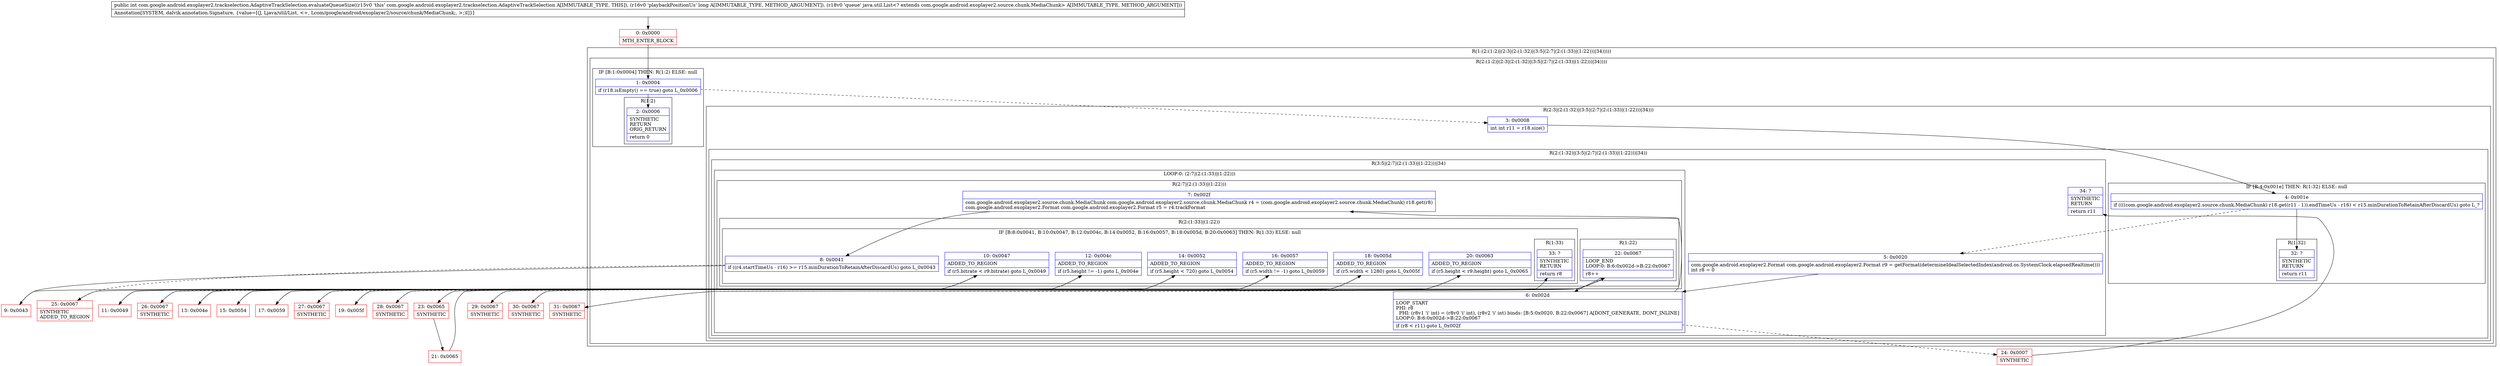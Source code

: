digraph "CFG forcom.google.android.exoplayer2.trackselection.AdaptiveTrackSelection.evaluateQueueSize(JLjava\/util\/List;)I" {
subgraph cluster_Region_216972878 {
label = "R(1:(2:(1:2)|(2:3|(2:(1:32)|(3:5|(2:7|(2:(1:33)|(1:22)))|34)))))";
node [shape=record,color=blue];
subgraph cluster_Region_428748620 {
label = "R(2:(1:2)|(2:3|(2:(1:32)|(3:5|(2:7|(2:(1:33)|(1:22)))|34))))";
node [shape=record,color=blue];
subgraph cluster_IfRegion_1444363284 {
label = "IF [B:1:0x0004] THEN: R(1:2) ELSE: null";
node [shape=record,color=blue];
Node_1 [shape=record,label="{1\:\ 0x0004|if (r18.isEmpty() == true) goto L_0x0006\l}"];
subgraph cluster_Region_732158447 {
label = "R(1:2)";
node [shape=record,color=blue];
Node_2 [shape=record,label="{2\:\ 0x0006|SYNTHETIC\lRETURN\lORIG_RETURN\l|return 0\l}"];
}
}
subgraph cluster_Region_1267747670 {
label = "R(2:3|(2:(1:32)|(3:5|(2:7|(2:(1:33)|(1:22)))|34)))";
node [shape=record,color=blue];
Node_3 [shape=record,label="{3\:\ 0x0008|int int r11 = r18.size()\l}"];
subgraph cluster_Region_1388711451 {
label = "R(2:(1:32)|(3:5|(2:7|(2:(1:33)|(1:22)))|34))";
node [shape=record,color=blue];
subgraph cluster_IfRegion_1048389998 {
label = "IF [B:4:0x001e] THEN: R(1:32) ELSE: null";
node [shape=record,color=blue];
Node_4 [shape=record,label="{4\:\ 0x001e|if ((((com.google.android.exoplayer2.source.chunk.MediaChunk) r18.get(r11 \- 1)).endTimeUs \- r16) \< r15.minDurationToRetainAfterDiscardUs) goto L_?\l}"];
subgraph cluster_Region_1793598344 {
label = "R(1:32)";
node [shape=record,color=blue];
Node_32 [shape=record,label="{32\:\ ?|SYNTHETIC\lRETURN\l|return r11\l}"];
}
}
subgraph cluster_Region_1227254100 {
label = "R(3:5|(2:7|(2:(1:33)|(1:22)))|34)";
node [shape=record,color=blue];
Node_5 [shape=record,label="{5\:\ 0x0020|com.google.android.exoplayer2.Format com.google.android.exoplayer2.Format r9 = getFormat(determineIdealSelectedIndex(android.os.SystemClock.elapsedRealtime()))\lint r8 = 0\l}"];
subgraph cluster_LoopRegion_10836205 {
label = "LOOP:0: (2:7|(2:(1:33)|(1:22)))";
node [shape=record,color=blue];
Node_6 [shape=record,label="{6\:\ 0x002d|LOOP_START\lPHI: r8 \l  PHI: (r8v1 'i' int) = (r8v0 'i' int), (r8v2 'i' int) binds: [B:5:0x0020, B:22:0x0067] A[DONT_GENERATE, DONT_INLINE]\lLOOP:0: B:6:0x002d\-\>B:22:0x0067\l|if (r8 \< r11) goto L_0x002f\l}"];
subgraph cluster_Region_525393690 {
label = "R(2:7|(2:(1:33)|(1:22)))";
node [shape=record,color=blue];
Node_7 [shape=record,label="{7\:\ 0x002f|com.google.android.exoplayer2.source.chunk.MediaChunk com.google.android.exoplayer2.source.chunk.MediaChunk r4 = (com.google.android.exoplayer2.source.chunk.MediaChunk) r18.get(r8)\lcom.google.android.exoplayer2.Format com.google.android.exoplayer2.Format r5 = r4.trackFormat\l}"];
subgraph cluster_Region_979025728 {
label = "R(2:(1:33)|(1:22))";
node [shape=record,color=blue];
subgraph cluster_IfRegion_507973447 {
label = "IF [B:8:0x0041, B:10:0x0047, B:12:0x004c, B:14:0x0052, B:16:0x0057, B:18:0x005d, B:20:0x0063] THEN: R(1:33) ELSE: null";
node [shape=record,color=blue];
Node_8 [shape=record,label="{8\:\ 0x0041|if ((r4.startTimeUs \- r16) \>= r15.minDurationToRetainAfterDiscardUs) goto L_0x0043\l}"];
Node_10 [shape=record,label="{10\:\ 0x0047|ADDED_TO_REGION\l|if (r5.bitrate \< r9.bitrate) goto L_0x0049\l}"];
Node_12 [shape=record,label="{12\:\ 0x004c|ADDED_TO_REGION\l|if (r5.height != \-1) goto L_0x004e\l}"];
Node_14 [shape=record,label="{14\:\ 0x0052|ADDED_TO_REGION\l|if (r5.height \< 720) goto L_0x0054\l}"];
Node_16 [shape=record,label="{16\:\ 0x0057|ADDED_TO_REGION\l|if (r5.width != \-1) goto L_0x0059\l}"];
Node_18 [shape=record,label="{18\:\ 0x005d|ADDED_TO_REGION\l|if (r5.width \< 1280) goto L_0x005f\l}"];
Node_20 [shape=record,label="{20\:\ 0x0063|ADDED_TO_REGION\l|if (r5.height \< r9.height) goto L_0x0065\l}"];
subgraph cluster_Region_1699113325 {
label = "R(1:33)";
node [shape=record,color=blue];
Node_33 [shape=record,label="{33\:\ ?|SYNTHETIC\lRETURN\l|return r8\l}"];
}
}
subgraph cluster_Region_890805092 {
label = "R(1:22)";
node [shape=record,color=blue];
Node_22 [shape=record,label="{22\:\ 0x0067|LOOP_END\lLOOP:0: B:6:0x002d\-\>B:22:0x0067\l|r8++\l}"];
}
}
}
}
Node_34 [shape=record,label="{34\:\ ?|SYNTHETIC\lRETURN\l|return r11\l}"];
}
}
}
}
}
Node_0 [shape=record,color=red,label="{0\:\ 0x0000|MTH_ENTER_BLOCK\l}"];
Node_9 [shape=record,color=red,label="{9\:\ 0x0043}"];
Node_11 [shape=record,color=red,label="{11\:\ 0x0049}"];
Node_13 [shape=record,color=red,label="{13\:\ 0x004e}"];
Node_15 [shape=record,color=red,label="{15\:\ 0x0054}"];
Node_17 [shape=record,color=red,label="{17\:\ 0x0059}"];
Node_19 [shape=record,color=red,label="{19\:\ 0x005f}"];
Node_21 [shape=record,color=red,label="{21\:\ 0x0065}"];
Node_23 [shape=record,color=red,label="{23\:\ 0x0065|SYNTHETIC\l}"];
Node_24 [shape=record,color=red,label="{24\:\ 0x0007|SYNTHETIC\l}"];
Node_25 [shape=record,color=red,label="{25\:\ 0x0067|SYNTHETIC\lADDED_TO_REGION\l}"];
Node_26 [shape=record,color=red,label="{26\:\ 0x0067|SYNTHETIC\l}"];
Node_27 [shape=record,color=red,label="{27\:\ 0x0067|SYNTHETIC\l}"];
Node_28 [shape=record,color=red,label="{28\:\ 0x0067|SYNTHETIC\l}"];
Node_29 [shape=record,color=red,label="{29\:\ 0x0067|SYNTHETIC\l}"];
Node_30 [shape=record,color=red,label="{30\:\ 0x0067|SYNTHETIC\l}"];
Node_31 [shape=record,color=red,label="{31\:\ 0x0067|SYNTHETIC\l}"];
MethodNode[shape=record,label="{public int com.google.android.exoplayer2.trackselection.AdaptiveTrackSelection.evaluateQueueSize((r15v0 'this' com.google.android.exoplayer2.trackselection.AdaptiveTrackSelection A[IMMUTABLE_TYPE, THIS]), (r16v0 'playbackPositionUs' long A[IMMUTABLE_TYPE, METHOD_ARGUMENT]), (r18v0 'queue' java.util.List\<? extends com.google.android.exoplayer2.source.chunk.MediaChunk\> A[IMMUTABLE_TYPE, METHOD_ARGUMENT]))  | Annotation[SYSTEM, dalvik.annotation.Signature, \{value=[(J, Ljava\/util\/List, \<+, Lcom\/google\/android\/exoplayer2\/source\/chunk\/MediaChunk;, \>;)I]\}]\l}"];
MethodNode -> Node_0;
Node_1 -> Node_2;
Node_1 -> Node_3[style=dashed];
Node_3 -> Node_4;
Node_4 -> Node_5[style=dashed];
Node_4 -> Node_32;
Node_5 -> Node_6;
Node_6 -> Node_7;
Node_6 -> Node_24[style=dashed];
Node_7 -> Node_8;
Node_8 -> Node_9;
Node_8 -> Node_25[style=dashed];
Node_10 -> Node_11;
Node_10 -> Node_26[style=dashed];
Node_12 -> Node_13;
Node_12 -> Node_27[style=dashed];
Node_14 -> Node_15;
Node_14 -> Node_28[style=dashed];
Node_16 -> Node_17;
Node_16 -> Node_29[style=dashed];
Node_18 -> Node_19;
Node_18 -> Node_30[style=dashed];
Node_20 -> Node_23;
Node_20 -> Node_31[style=dashed];
Node_22 -> Node_6;
Node_0 -> Node_1;
Node_9 -> Node_10;
Node_11 -> Node_12;
Node_13 -> Node_14;
Node_15 -> Node_16;
Node_17 -> Node_18;
Node_19 -> Node_20;
Node_21 -> Node_33;
Node_23 -> Node_21;
Node_24 -> Node_34;
Node_25 -> Node_22;
Node_26 -> Node_22;
Node_27 -> Node_22;
Node_28 -> Node_22;
Node_29 -> Node_22;
Node_30 -> Node_22;
Node_31 -> Node_22;
}

